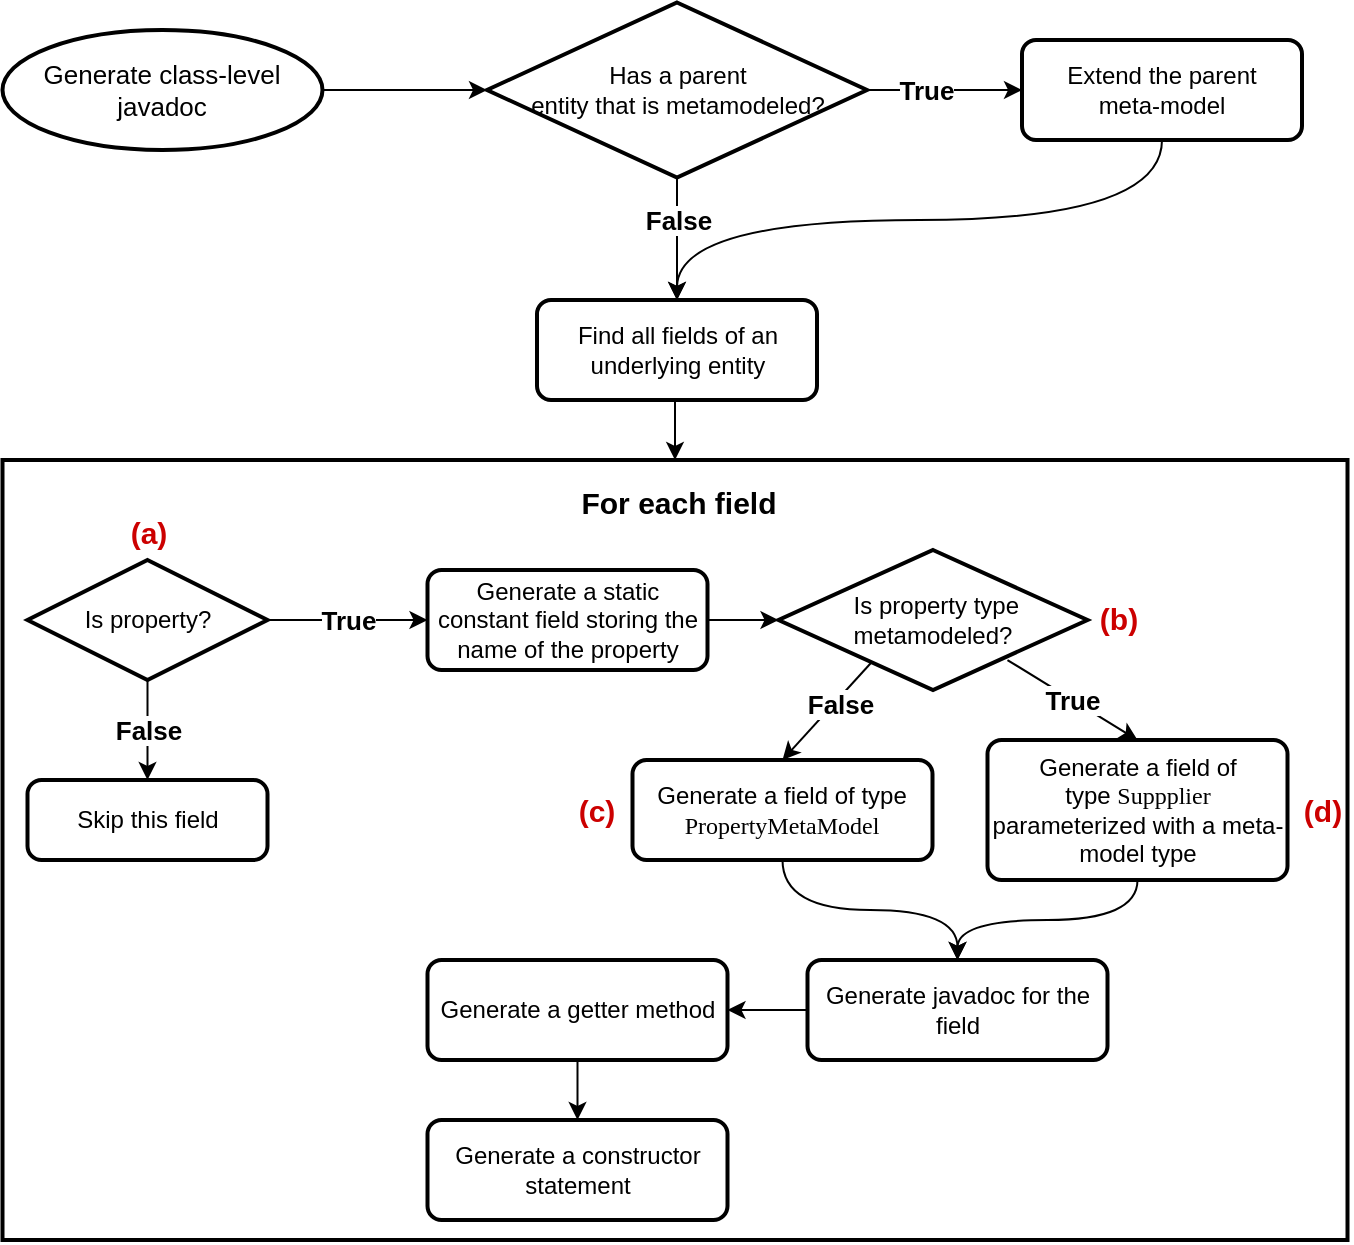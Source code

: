<mxfile version="18.1.3" type="device"><diagram id="tVQyExb0HB7Uf7kv3wxo" name="Page-1"><mxGraphModel dx="705" dy="1058" grid="1" gridSize="10" guides="1" tooltips="1" connect="1" arrows="1" fold="1" page="1" pageScale="1" pageWidth="850" pageHeight="1100" math="0" shadow="0"><root><mxCell id="0"/><mxCell id="1" parent="0"/><mxCell id="T-ML_agoySHQL93Cx-Qq-8" style="edgeStyle=orthogonalEdgeStyle;rounded=0;orthogonalLoop=1;jettySize=auto;html=1;exitX=1;exitY=0.5;exitDx=0;exitDy=0;exitPerimeter=0;entryX=0;entryY=0.5;entryDx=0;entryDy=0;entryPerimeter=0;fontSize=13;" parent="1" source="PHX1LczbjEfcWV4OTO8v-3" target="T-ML_agoySHQL93Cx-Qq-5" edge="1"><mxGeometry relative="1" as="geometry"/></mxCell><mxCell id="PHX1LczbjEfcWV4OTO8v-3" value="Generate class-level javadoc" style="strokeWidth=2;html=1;shape=mxgraph.flowchart.start_1;whiteSpace=wrap;labelBorderColor=none;fontSize=13;fontColor=#000000;fillColor=none;" parent="1" vertex="1"><mxGeometry x="80.25" y="115" width="160" height="60" as="geometry"/></mxCell><mxCell id="PHX1LczbjEfcWV4OTO8v-4" value="" style="rounded=0;whiteSpace=wrap;html=1;fontSize=13;strokeWidth=2;fillColor=default;" parent="1" vertex="1"><mxGeometry x="80.25" y="330" width="672.5" height="390" as="geometry"/></mxCell><mxCell id="PHX1LczbjEfcWV4OTO8v-23" style="edgeStyle=orthogonalEdgeStyle;rounded=0;orthogonalLoop=1;jettySize=auto;html=1;exitX=1;exitY=0.5;exitDx=0;exitDy=0;entryX=0;entryY=0.5;entryDx=0;entryDy=0;entryPerimeter=0;" parent="1" source="PHX1LczbjEfcWV4OTO8v-7" target="PHX1LczbjEfcWV4OTO8v-20" edge="1"><mxGeometry relative="1" as="geometry"/></mxCell><mxCell id="PHX1LczbjEfcWV4OTO8v-7" value="Generate a static constant field storing the name of the property" style="rounded=1;whiteSpace=wrap;html=1;absoluteArcSize=1;arcSize=14;strokeWidth=2;" parent="1" vertex="1"><mxGeometry x="292.75" y="385" width="140" height="50" as="geometry"/></mxCell><mxCell id="PHX1LczbjEfcWV4OTO8v-8" value="&lt;font style=&quot;font-size: 13px;&quot;&gt;&lt;b&gt;True&lt;/b&gt;&lt;/font&gt;" style="edgeStyle=orthogonalEdgeStyle;rounded=0;orthogonalLoop=1;jettySize=auto;html=1;exitX=1;exitY=0.5;exitDx=0;exitDy=0;exitPerimeter=0;entryX=0;entryY=0.5;entryDx=0;entryDy=0;" parent="1" source="PHX1LczbjEfcWV4OTO8v-9" target="PHX1LczbjEfcWV4OTO8v-7" edge="1"><mxGeometry relative="1" as="geometry"/></mxCell><mxCell id="T-ML_agoySHQL93Cx-Qq-3" value="&lt;font style=&quot;font-size: 13px;&quot;&gt;&lt;b&gt;False&lt;/b&gt;&lt;/font&gt;" style="edgeStyle=orthogonalEdgeStyle;rounded=0;orthogonalLoop=1;jettySize=auto;html=1;exitX=0.5;exitY=1;exitDx=0;exitDy=0;exitPerimeter=0;entryX=0.5;entryY=0;entryDx=0;entryDy=0;" parent="1" source="PHX1LczbjEfcWV4OTO8v-9" target="T-ML_agoySHQL93Cx-Qq-2" edge="1"><mxGeometry relative="1" as="geometry"/></mxCell><mxCell id="PHX1LczbjEfcWV4OTO8v-9" value="Is property?" style="strokeWidth=2;html=1;shape=mxgraph.flowchart.decision;whiteSpace=wrap;fontSize=12;" parent="1" vertex="1"><mxGeometry x="92.75" y="380" width="120" height="60" as="geometry"/></mxCell><mxCell id="PHX1LczbjEfcWV4OTO8v-10" style="edgeStyle=orthogonalEdgeStyle;rounded=0;orthogonalLoop=1;jettySize=auto;html=1;exitX=0.5;exitY=1;exitDx=0;exitDy=0;entryX=0.5;entryY=0;entryDx=0;entryDy=0;entryPerimeter=0;fontSize=11;fontColor=#4D4D4D;" parent="1" edge="1"><mxGeometry relative="1" as="geometry"><mxPoint x="188.5" y="469" as="targetPoint"/></mxGeometry></mxCell><mxCell id="PHX1LczbjEfcWV4OTO8v-12" value="&lt;font style=&quot;font-size: 13px;&quot;&gt;&lt;b&gt;True&lt;/b&gt;&lt;/font&gt;" style="edgeStyle=orthogonalEdgeStyle;rounded=0;orthogonalLoop=1;jettySize=auto;html=1;exitX=0.5;exitY=1;exitDx=0;exitDy=0;exitPerimeter=0;entryX=0.5;entryY=0;entryDx=0;entryDy=0;fontSize=11;fontColor=#4D4D4D;" parent="1" edge="1"><mxGeometry relative="1" as="geometry"><mxPoint x="189" y="619" as="targetPoint"/></mxGeometry></mxCell><mxCell id="PHX1LczbjEfcWV4OTO8v-13" style="edgeStyle=orthogonalEdgeStyle;rounded=0;orthogonalLoop=1;jettySize=auto;html=1;exitX=0.5;exitY=1;exitDx=0;exitDy=0;fontSize=11;fontColor=#4D4D4D;" parent="1" edge="1"><mxGeometry relative="1" as="geometry"><mxPoint x="461.25" y="549.0" as="sourcePoint"/><mxPoint x="461.25" y="549.0" as="targetPoint"/></mxGeometry></mxCell><mxCell id="PHX1LczbjEfcWV4OTO8v-16" value="&lt;font style=&quot;font-size: 15px;&quot;&gt;&lt;b&gt;For each field&lt;/b&gt;&lt;/font&gt;" style="text;html=1;align=center;verticalAlign=middle;resizable=0;points=[];autosize=1;strokeColor=none;fillColor=none;fontSize=13;fontColor=#000000;" parent="1" vertex="1"><mxGeometry x="362.5" y="341" width="110" height="20" as="geometry"/></mxCell><mxCell id="PHX1LczbjEfcWV4OTO8v-27" style="rounded=0;orthogonalLoop=1;jettySize=auto;html=1;exitX=0.302;exitY=0.8;exitDx=0;exitDy=0;exitPerimeter=0;entryX=0.5;entryY=0;entryDx=0;entryDy=0;" parent="1" source="PHX1LczbjEfcWV4OTO8v-20" target="PHX1LczbjEfcWV4OTO8v-26" edge="1"><mxGeometry relative="1" as="geometry"/></mxCell><mxCell id="PHX1LczbjEfcWV4OTO8v-28" value="&lt;font size=&quot;1&quot;&gt;&lt;b style=&quot;font-size: 13px;&quot;&gt;False&lt;/b&gt;&lt;/font&gt;" style="edgeLabel;html=1;align=center;verticalAlign=middle;resizable=0;points=[];" parent="PHX1LczbjEfcWV4OTO8v-27" vertex="1" connectable="0"><mxGeometry x="-0.216" y="2" relative="1" as="geometry"><mxPoint as="offset"/></mxGeometry></mxCell><mxCell id="PHX1LczbjEfcWV4OTO8v-30" value="&lt;b&gt;True&lt;/b&gt;" style="rounded=0;orthogonalLoop=1;jettySize=auto;html=1;entryX=0.5;entryY=0;entryDx=0;entryDy=0;fontSize=13;exitX=0.741;exitY=0.786;exitDx=0;exitDy=0;exitPerimeter=0;" parent="1" source="PHX1LczbjEfcWV4OTO8v-20" target="PHX1LczbjEfcWV4OTO8v-29" edge="1"><mxGeometry relative="1" as="geometry"/></mxCell><mxCell id="PHX1LczbjEfcWV4OTO8v-20" value="&lt;div&gt;&amp;nbsp;Is property type &lt;br&gt;&lt;/div&gt;&lt;div&gt;metamodeled?&lt;/div&gt;" style="strokeWidth=2;html=1;shape=mxgraph.flowchart.decision;whiteSpace=wrap;fontSize=12;" parent="1" vertex="1"><mxGeometry x="468.25" y="375" width="154.5" height="70" as="geometry"/></mxCell><mxCell id="PHX1LczbjEfcWV4OTO8v-24" value="&lt;font style=&quot;font-size: 15px;&quot; color=&quot;#CC0000&quot;&gt;&lt;b style=&quot;font-size: 15px;&quot;&gt;(a)&lt;/b&gt;&lt;/font&gt;" style="text;html=1;align=center;verticalAlign=middle;resizable=0;points=[];autosize=1;strokeColor=none;fillColor=none;fontSize=15;fontColor=#000000;" parent="1" vertex="1"><mxGeometry x="137.75" y="356" width="30" height="20" as="geometry"/></mxCell><mxCell id="PHX1LczbjEfcWV4OTO8v-25" value="&lt;font style=&quot;font-size: 15px;&quot; color=&quot;#CC0000&quot;&gt;&lt;b style=&quot;font-size: 15px;&quot;&gt;(b)&lt;/b&gt;&lt;/font&gt;" style="text;html=1;align=center;verticalAlign=middle;resizable=0;points=[];autosize=1;strokeColor=none;fillColor=none;fontSize=15;fontColor=#000000;" parent="1" vertex="1"><mxGeometry x="622.75" y="399" width="30" height="20" as="geometry"/></mxCell><mxCell id="PHX1LczbjEfcWV4OTO8v-42" style="edgeStyle=orthogonalEdgeStyle;rounded=0;orthogonalLoop=1;jettySize=auto;html=1;exitX=0.5;exitY=1;exitDx=0;exitDy=0;entryX=0.5;entryY=0;entryDx=0;entryDy=0;fontSize=13;curved=1;" parent="1" source="PHX1LczbjEfcWV4OTO8v-26" target="PHX1LczbjEfcWV4OTO8v-40" edge="1"><mxGeometry relative="1" as="geometry"/></mxCell><mxCell id="PHX1LczbjEfcWV4OTO8v-26" value="Generate a field of type &lt;font face=&quot;Ubuntu Mono&quot;&gt;PropertyMetaModel&lt;/font&gt;" style="rounded=1;whiteSpace=wrap;html=1;absoluteArcSize=1;arcSize=14;strokeWidth=2;" parent="1" vertex="1"><mxGeometry x="395.25" y="480" width="150" height="50" as="geometry"/></mxCell><mxCell id="PHX1LczbjEfcWV4OTO8v-41" style="edgeStyle=orthogonalEdgeStyle;rounded=0;orthogonalLoop=1;jettySize=auto;html=1;exitX=0.5;exitY=1;exitDx=0;exitDy=0;entryX=0.5;entryY=0;entryDx=0;entryDy=0;fontSize=13;curved=1;" parent="1" source="PHX1LczbjEfcWV4OTO8v-29" target="PHX1LczbjEfcWV4OTO8v-40" edge="1"><mxGeometry relative="1" as="geometry"/></mxCell><mxCell id="PHX1LczbjEfcWV4OTO8v-29" value="&lt;div&gt;Generate a field of &lt;br&gt;&lt;/div&gt;&lt;div&gt;type &lt;font face=&quot;Ubuntu Mono&quot;&gt;Suppplier&lt;/font&gt; parameterized with a meta-model type&lt;br&gt;&lt;/div&gt;" style="rounded=1;whiteSpace=wrap;html=1;absoluteArcSize=1;arcSize=14;strokeWidth=2;" parent="1" vertex="1"><mxGeometry x="572.75" y="470" width="150" height="70" as="geometry"/></mxCell><mxCell id="PHX1LczbjEfcWV4OTO8v-38" style="edgeStyle=none;rounded=0;orthogonalLoop=1;jettySize=auto;html=1;exitX=0.5;exitY=1;exitDx=0;exitDy=0;entryX=0.5;entryY=0;entryDx=0;entryDy=0;fontSize=13;" parent="1" source="PHX1LczbjEfcWV4OTO8v-33" target="PHX1LczbjEfcWV4OTO8v-37" edge="1"><mxGeometry relative="1" as="geometry"/></mxCell><mxCell id="PHX1LczbjEfcWV4OTO8v-33" value="Generate a getter method" style="rounded=1;whiteSpace=wrap;html=1;absoluteArcSize=1;arcSize=14;strokeWidth=2;" parent="1" vertex="1"><mxGeometry x="292.75" y="580" width="150" height="50" as="geometry"/></mxCell><mxCell id="PHX1LczbjEfcWV4OTO8v-35" value="&lt;font style=&quot;font-size: 15px;&quot; color=&quot;#CC0000&quot;&gt;&lt;b style=&quot;font-size: 15px;&quot;&gt;(d)&lt;/b&gt;&lt;/font&gt;" style="text;html=1;align=center;verticalAlign=middle;resizable=0;points=[];autosize=1;strokeColor=none;fillColor=none;fontSize=15;fontColor=#000000;" parent="1" vertex="1"><mxGeometry x="724.75" y="495" width="30" height="20" as="geometry"/></mxCell><mxCell id="PHX1LczbjEfcWV4OTO8v-36" value="&lt;font style=&quot;font-size: 15px;&quot; color=&quot;#CC0000&quot;&gt;&lt;b style=&quot;font-size: 15px;&quot;&gt;(c)&lt;/b&gt;&lt;/font&gt;" style="text;html=1;align=center;verticalAlign=middle;resizable=0;points=[];autosize=1;strokeColor=none;fillColor=none;fontSize=15;fontColor=#000000;" parent="1" vertex="1"><mxGeometry x="361.75" y="495" width="30" height="20" as="geometry"/></mxCell><mxCell id="PHX1LczbjEfcWV4OTO8v-37" value="Generate a constructor statement" style="rounded=1;whiteSpace=wrap;html=1;absoluteArcSize=1;arcSize=14;strokeWidth=2;" parent="1" vertex="1"><mxGeometry x="292.75" y="660" width="150" height="50" as="geometry"/></mxCell><mxCell id="rqsh0Ip0dG-a6ba-9WGS-1" style="edgeStyle=orthogonalEdgeStyle;rounded=0;orthogonalLoop=1;jettySize=auto;html=1;exitX=0;exitY=0.5;exitDx=0;exitDy=0;entryX=1;entryY=0.5;entryDx=0;entryDy=0;" edge="1" parent="1" source="PHX1LczbjEfcWV4OTO8v-40" target="PHX1LczbjEfcWV4OTO8v-33"><mxGeometry relative="1" as="geometry"/></mxCell><mxCell id="PHX1LczbjEfcWV4OTO8v-40" value="Generate javadoc for the field" style="rounded=1;whiteSpace=wrap;html=1;absoluteArcSize=1;arcSize=14;strokeWidth=2;" parent="1" vertex="1"><mxGeometry x="482.75" y="580" width="150" height="50" as="geometry"/></mxCell><mxCell id="rqsh0Ip0dG-a6ba-9WGS-2" style="edgeStyle=orthogonalEdgeStyle;rounded=0;orthogonalLoop=1;jettySize=auto;html=1;exitX=0.5;exitY=1;exitDx=0;exitDy=0;entryX=0.5;entryY=0;entryDx=0;entryDy=0;" edge="1" parent="1" source="PHX1LczbjEfcWV4OTO8v-44" target="PHX1LczbjEfcWV4OTO8v-4"><mxGeometry relative="1" as="geometry"/></mxCell><mxCell id="PHX1LczbjEfcWV4OTO8v-44" value="Find all fields of an underlying entity" style="rounded=1;whiteSpace=wrap;html=1;absoluteArcSize=1;arcSize=14;strokeWidth=2;" parent="1" vertex="1"><mxGeometry x="347.5" y="250" width="140" height="50" as="geometry"/></mxCell><mxCell id="T-ML_agoySHQL93Cx-Qq-2" value="Skip this field" style="rounded=1;whiteSpace=wrap;html=1;absoluteArcSize=1;arcSize=14;strokeWidth=2;" parent="1" vertex="1"><mxGeometry x="92.75" y="490" width="120" height="40" as="geometry"/></mxCell><mxCell id="T-ML_agoySHQL93Cx-Qq-10" style="rounded=0;orthogonalLoop=1;jettySize=auto;html=1;exitX=0.5;exitY=1;exitDx=0;exitDy=0;entryX=0.5;entryY=0;entryDx=0;entryDy=0;fontSize=13;endSize=6;edgeStyle=orthogonalEdgeStyle;curved=1;" parent="1" source="T-ML_agoySHQL93Cx-Qq-4" target="PHX1LczbjEfcWV4OTO8v-44" edge="1"><mxGeometry relative="1" as="geometry"/></mxCell><mxCell id="T-ML_agoySHQL93Cx-Qq-4" value="&lt;div&gt;Extend the parent&lt;/div&gt;&lt;div&gt;meta-model&lt;br&gt;&lt;/div&gt;" style="rounded=1;whiteSpace=wrap;html=1;absoluteArcSize=1;arcSize=14;strokeWidth=2;" parent="1" vertex="1"><mxGeometry x="590" y="120" width="140" height="50" as="geometry"/></mxCell><mxCell id="T-ML_agoySHQL93Cx-Qq-6" style="edgeStyle=orthogonalEdgeStyle;rounded=0;orthogonalLoop=1;jettySize=auto;html=1;exitX=1;exitY=0.5;exitDx=0;exitDy=0;exitPerimeter=0;entryX=0;entryY=0.5;entryDx=0;entryDy=0;fontSize=13;" parent="1" source="T-ML_agoySHQL93Cx-Qq-5" target="T-ML_agoySHQL93Cx-Qq-4" edge="1"><mxGeometry relative="1" as="geometry"/></mxCell><mxCell id="T-ML_agoySHQL93Cx-Qq-7" value="&lt;b&gt;True&lt;/b&gt;" style="edgeLabel;html=1;align=center;verticalAlign=middle;resizable=0;points=[];fontSize=13;" parent="T-ML_agoySHQL93Cx-Qq-6" vertex="1" connectable="0"><mxGeometry x="-0.214" y="-3" relative="1" as="geometry"><mxPoint x="-1" y="-3" as="offset"/></mxGeometry></mxCell><mxCell id="T-ML_agoySHQL93Cx-Qq-9" value="&lt;b&gt;False&lt;/b&gt;" style="edgeStyle=orthogonalEdgeStyle;rounded=0;orthogonalLoop=1;jettySize=auto;html=1;exitX=0.5;exitY=1;exitDx=0;exitDy=0;exitPerimeter=0;entryX=0.5;entryY=0;entryDx=0;entryDy=0;fontSize=13;" parent="1" source="T-ML_agoySHQL93Cx-Qq-5" target="PHX1LczbjEfcWV4OTO8v-44" edge="1"><mxGeometry x="-0.306" relative="1" as="geometry"><mxPoint as="offset"/></mxGeometry></mxCell><mxCell id="T-ML_agoySHQL93Cx-Qq-5" value="&lt;div&gt;Has a parent &lt;br&gt;&lt;/div&gt;&lt;div&gt;entity that is metamodeled?&lt;/div&gt;" style="strokeWidth=2;html=1;shape=mxgraph.flowchart.decision;whiteSpace=wrap;fontSize=12;" parent="1" vertex="1"><mxGeometry x="322.5" y="101.25" width="190" height="87.5" as="geometry"/></mxCell></root></mxGraphModel></diagram></mxfile>
